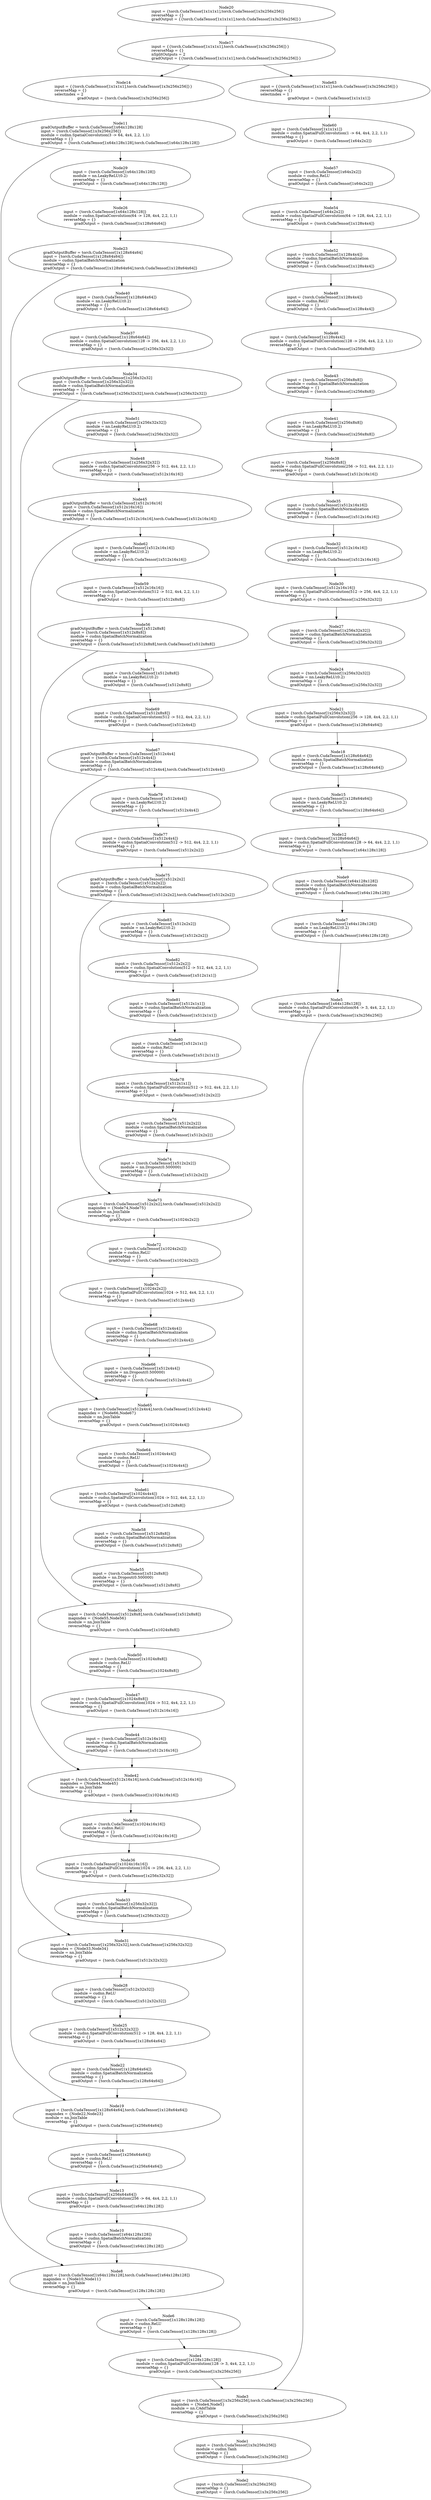 digraph G {
	graph [bb="0,0,1336,9644"];
	node [label="\N",
		shape=oval
	];
	n1	 [height=1.6303,
		label="Node1\ninput = {torch.CudaTensor[1x3x256x256]}\lmodule = cudnn.Tanh\lreverseMap = {}\lgradOutput = {torch.CudaTensor[1x3x256x256]}",
		pos="780,191",
		tooltip="[[C]]:-1_",
		width=5.6479];
	n2	 [height=1.3356,
		label="Node2\ninput = {torch.CudaTensor[1x3x256x256]}\lreverseMap = {}\lgradOutput = {torch.CudaTensor[1x3x256x256]}",
		pos="780,48",
		tooltip="[[C]]:-1_",
		width=5.6479];
	n1 -> n2	 [pos="e,780,96.121 780,132.24 780,123.7 780,114.9 780,106.36"];
	n3	 [height=1.9249,
		label="Node3\ninput = {torch.CudaTensor[1x3x256x256],torch.CudaTensor[1x3x256x256]}\lmapindex = {Node4,Node5}\lmodule = nn.CAddTable\lreverseMap = {}\lgradOutput = {\
torch.CudaTensor[1x3x256x256]}",
		pos="780,356",
		tooltip="[[C]]:-1_",
		width=8.6169];
	n3 -> n1	 [pos="e,780,249.75 780,286.35 780,277.59 780,268.63 780,259.89"];
	n4	 [height=1.6303,
		label="Node4\ninput = {torch.CudaTensor[1x128x128x128]}\lmodule = cudnn.SpatialFullConvolution(128 -> 3, 4x4, 2,2, 1,1)\lreverseMap = {}\lgradOutput = {\
torch.CudaTensor[1x3x256x256]}",
		pos="594,521",
		tooltip="[[C]]:-1_",
		width=7.2825];
	n4 -> n3	 [pos="e,704.33,423.31 658.01,463.9 670.48,452.97 683.73,441.36 696.72,429.98"];
	n5	 [height=1.6303,
		label="Node5\ninput = {torch.CudaTensor[1x64x128x128]}\lmodule = cudnn.SpatialFullConvolution(64 -> 3, 4x4, 2,2, 1,1)\lreverseMap = {}\lgradOutput = {\
torch.CudaTensor[1x3x256x256]}",
		pos="1049,5757",
		tooltip="[[C]]:-1_",
		width=7.1443];
	n5 -> n3	 [pos="e,847.78,423.65 1024,5698.6 999.84,5638 967,5539.1 967,5450 967,5450 967,5450 967,674 967,581.01 906.57,491.31 854.42,431.2"];
	n6	 [height=1.6303,
		label="Node6\ninput = {torch.CudaTensor[1x128x128x128]}\lmodule = cudnn.ReLU\lreverseMap = {}\lgradOutput = {torch.CudaTensor[1x128x128x128]}",
		pos="427,675",
		tooltip="[[C]]:-1_",
		width=5.9243];
	n6 -> n4	 [pos="e,532.16,578.28 487.76,618.69 499.73,607.8 512.38,596.29 524.61,585.16"];
	n7	 [height=1.6303,
		label="Node7\ninput = {torch.CudaTensor[1x64x128x128]}\lmodule = nn.LeakyReLU(0.2)\lreverseMap = {}\lgradOutput = {torch.CudaTensor[1x64x128x128]}",
		pos="1073,6065",
		tooltip="[[C]]:-1_",
		width=5.7861];
	n7 -> n5	 [pos="e,1053.5,5815.9 1068.5,6006.1 1064.4,5954.9 1058.6,5880.2 1054.3,5826.1"];
	n8	 [height=1.9249,
		label="Node8\ninput = {torch.CudaTensor[1x64x128x128],torch.CudaTensor[1x64x128x128]}\lmapindex = {Node10,Node11}\lmodule = nn.JoinTable\lreverseMap = {}\lgradOutput = {\
torch.CudaTensor[1x128x128x128]}",
		pos="341,840",
		tooltip="[[C]]:-1_",
		width=8.8696];
	n8 -> n6	 [pos="e,396.76,733.32 376.97,770.82 381.96,761.36 387.08,751.66 392.05,742.25"];
	n9	 [height=1.6303,
		label="Node9\ninput = {torch.CudaTensor[1x64x128x128]}\lmodule = cudnn.SpatialBatchNormalization\lreverseMap = {}\lgradOutput = {torch.CudaTensor[\
1x64x128x128]}",
		pos="1075,6230",
		tooltip="[[C]]:-1_",
		width=5.7861];
	n9 -> n7	 [pos="e,1073.7,6123.7 1074.3,6171.1 1074.1,6159.1 1074,6146.3 1073.8,6134"];
	n10	 [height=1.6303,
		label="Node10\ninput = {torch.CudaTensor[1x64x128x128]}\lmodule = cudnn.SpatialBatchNormalization\lreverseMap = {}\lgradOutput = {torch.CudaTensor[\
1x64x128x128]}",
		pos="341,1005",
		tooltip="[[C]]:-1_",
		width=5.7861];
	n10 -> n8	 [pos="e,341,909.33 341,946.07 341,937.43 341,928.4 341,919.42"];
	n11	 [height=1.9249,
		label="Node11\ngradOutputBuffer = torch.CudaTensor[1x64x128x128]\linput = {torch.CudaTensor[1x3x256x256]}\lmodule = cudnn.SpatialConvolution(\
3 -> 64, 4x4, 2,2, 1,1)\lreverseMap = {}\lgradOutput = {torch.CudaTensor[1x64x128x128],torch.CudaTensor[1x64x128x128]}",
		pos="362,9134",
		tooltip="[[C]]:-1_",
		width=9.5369];
	n11 -> n8	 [pos="e,186.68,900.81 211.89,9071.7 112.36,9019.9 0,8935.1 0,8816 0,8816 0,8816 0,1158 0,1049.1 43.07,1020 123,946 139.31,930.9 158.19,\
917.55 177.89,905.88"];
	n29	 [height=1.6303,
		label="Node29\ninput = {torch.CudaTensor[1x64x128x128]}\lmodule = nn.LeakyReLU(0.2)\lreverseMap = {}\lgradOutput = {torch.CudaTensor[1x64x128x128]}",
		pos="362,8969",
		tooltip="[[C]]:-1_",
		width=5.7861];
	n11 -> n29	 [pos="e,362,9027.8 362,9064.3 362,9055.6 362,9046.6 362,9037.9"];
	n12	 [height=1.6303,
		label="Node12\ninput = {torch.CudaTensor[1x128x64x64]}\lmodule = cudnn.SpatialFullConvolution(128 -> 64, 4x4, 2,2, 1,1)\lreverseMap = {}\lgradOutput = {\
torch.CudaTensor[1x64x128x128]}",
		pos="1069,6395",
		tooltip="[[C]]:-1_",
		width=7.3969];
	n12 -> n9	 [pos="e,1072.9,6288.7 1071.1,6336.1 1071.6,6324.1 1072,6311.3 1072.5,6299"];
	n13	 [height=1.6303,
		label="Node13\ninput = {torch.CudaTensor[1x256x64x64]}\lmodule = cudnn.SpatialFullConvolution(256 -> 64, 4x4, 2,2, 1,1)\lreverseMap = {}\lgradOutput = {\
torch.CudaTensor[1x64x128x128]}",
		pos="341,1159",
		tooltip="[[C]]:-1_",
		width=7.3969];
	n13 -> n10	 [pos="e,341,1063.7 341,1100.1 341,1091.5 341,1082.7 341,1073.9"];
	n14	 [height=1.6303,
		label="Node14\ninput = {{torch.CudaTensor[1x1x1x1],torch.CudaTensor[1x3x256x256]}}\lreverseMap = {}\lselectindex = 2\lgradOutput = {torch.CudaTensor[\
1x3x256x256]}",
		pos="363,9299",
		tooltip="[[C]]:-1_-2",
		width=8.3406];
	n14 -> n11	 [pos="e,362.42,9203.3 362.64,9240.1 362.59,9231.4 362.54,9222.4 362.48,9213.4"];
	n15	 [height=1.6303,
		label="Node15\ninput = {torch.CudaTensor[1x128x64x64]}\lmodule = nn.LeakyReLU(0.2)\lreverseMap = {}\lgradOutput = {torch.CudaTensor[1x128x64x64]}",
		pos="1044,6549",
		tooltip="[[C]]:-1_",
		width=5.6479];
	n15 -> n12	 [pos="e,1059.5,6453.7 1053.5,6490.1 1054.9,6481.4 1056.4,6472.5 1057.9,6463.6"];
	n16	 [height=1.6303,
		label="Node16\ninput = {torch.CudaTensor[1x256x64x64]}\lmodule = cudnn.ReLU\lreverseMap = {}\lgradOutput = {torch.CudaTensor[1x256x64x64]}",
		pos="341,1313",
		tooltip="[[C]]:-1_",
		width=5.6479];
	n16 -> n13	 [pos="e,341,1217.7 341,1254.1 341,1245.5 341,1236.7 341,1227.9"];
	n17	 [height=1.6303,
		label="Node17\ninput = {{torch.CudaTensor[1x1x1x1],torch.CudaTensor[1x3x256x256]}}\lreverseMap = {}\lnSplitOutputs = 2\lgradOutput = {{\
torch.CudaTensor[1x1x1x1],torch.CudaTensor[1x3x256x256]}}",
		pos="672,9453",
		tooltip="[[C]]:-1_ split at [...ddhartha/torch/install/share/lua/5.1/nngraph/gmodule.lua]:96-mnode",
		width=9.0078];
	n17 -> n14	 [pos="e,472.17,9353.7 561.75,9397.8 535.71,9385 507.83,9371.2 481.43,9358.3"];
	n63	 [height=1.6303,
		label="Node63\ninput = {{torch.CudaTensor[1x1x1x1],torch.CudaTensor[1x3x256x256]}}\lreverseMap = {}\lselectindex = 1\lgradOutput = {torch.CudaTensor[\
1x1x1x1]}",
		pos="982,9299",
		tooltip="[[C]]:-1_-1",
		width=8.3406];
	n17 -> n63	 [pos="e,872.48,9353.7 782.6,9397.8 808.74,9385 836.71,9371.2 863.18,9358.3"];
	n18	 [height=1.6303,
		label="Node18\ninput = {torch.CudaTensor[1x128x64x64]}\lmodule = cudnn.SpatialBatchNormalization\lreverseMap = {}\lgradOutput = {torch.CudaTensor[\
1x128x64x64]}",
		pos="1034,6714",
		tooltip="[[C]]:-1_",
		width=5.6479];
	n18 -> n15	 [pos="e,1040.5,6607.7 1037.6,6655.1 1038.3,6643.1 1039.1,6630.3 1039.8,6618"];
	n19	 [height=1.9249,
		label="Node19\ninput = {torch.CudaTensor[1x128x64x64],torch.CudaTensor[1x128x64x64]}\lmapindex = {Node22,Node23}\lmodule = nn.JoinTable\lreverseMap = {}\lgradOutput = {\
torch.CudaTensor[1x256x64x64]}",
		pos="341,1478",
		tooltip="[[C]]:-1_",
		width=8.6169];
	n19 -> n16	 [pos="e,341,1371.8 341,1408.3 341,1399.6 341,1390.6 341,1381.9"];
	n20	 [height=1.3356,
		label="Node20\ninput = {torch.CudaTensor[1x1x1x1],torch.CudaTensor[1x3x256x256]}\lreverseMap = {}\lgradOutput = {{torch.CudaTensor[1x1x1x1],\
torch.CudaTensor[1x3x256x256]}}",
		pos="672,9596",
		tooltip="[[C]]:-1_",
		width=9.0078];
	n20 -> n17	 [pos="e,672,9511.7 672,9547.7 672,9539.4 672,9530.6 672,9521.9"];
	n21	 [height=1.6303,
		label="Node21\ninput = {torch.CudaTensor[1x256x32x32]}\lmodule = cudnn.SpatialFullConvolution(256 -> 128, 4x4, 2,2, 1,1)\lreverseMap = {}\lgradOutput = {\
torch.CudaTensor[1x128x64x64]}",
		pos="1028,6879",
		tooltip="[[C]]:-1_",
		width=7.5351];
	n21 -> n18	 [pos="e,1031.9,6772.7 1030.1,6820.1 1030.6,6808.1 1031,6795.3 1031.5,6783"];
	n22	 [height=1.6303,
		label="Node22\ninput = {torch.CudaTensor[1x128x64x64]}\lmodule = cudnn.SpatialBatchNormalization\lreverseMap = {}\lgradOutput = {torch.CudaTensor[\
1x128x64x64]}",
		pos="346,1643",
		tooltip="[[C]]:-1_",
		width=5.6479];
	n22 -> n19	 [pos="e,343.1,1547.3 344.22,1584.1 343.96,1575.4 343.68,1566.4 343.41,1557.4"];
	n23	 [height=1.9249,
		label="Node23\ngradOutputBuffer = torch.CudaTensor[1x128x64x64]\linput = {torch.CudaTensor[1x128x64x64]}\lmodule = cudnn.SpatialBatchNormalization\lreverseMap = {}\lgradOutput = {\
torch.CudaTensor[1x128x64x64],torch.CudaTensor[1x128x64x64]}",
		pos="362,8650",
		tooltip="[[C]]:-1_",
		width=9.2842];
	n23 -> n19	 [pos="e,191.13,1538.7 216.41,8587.6 195.42,8575 175.16,8560.5 158,8544 79.936,8469 38,8440.3 38,8332 38,8332 38,8332 38,1796 38,1692.8 \
61.697,1658.7 133,1584 147.34,1569 164.3,1555.8 182.25,1544.2"];
	n40	 [height=1.6303,
		label="Node40\ninput = {torch.CudaTensor[1x128x64x64]}\lmodule = nn.LeakyReLU(0.2)\lreverseMap = {}\lgradOutput = {torch.CudaTensor[1x128x64x64]}",
		pos="371,8485",
		tooltip="[[C]]:-1_",
		width=5.6479];
	n23 -> n40	 [pos="e,367.81,8543.8 365.79,8580.3 366.27,8571.6 366.77,8562.6 367.25,8553.9"];
	n24	 [height=1.6303,
		label="Node24\ninput = {torch.CudaTensor[1x256x32x32]}\lmodule = nn.LeakyReLU(0.2)\lreverseMap = {}\lgradOutput = {torch.CudaTensor[1x256x32x32]}",
		pos="1009,7033",
		tooltip="[[C]]:-1_",
		width=5.6479];
	n24 -> n21	 [pos="e,1020.8,6937.7 1016.2,6974.1 1017.3,6965.5 1018.4,6956.7 1019.5,6947.9"];
	n25	 [height=1.6303,
		label="Node25\ninput = {torch.CudaTensor[1x512x32x32]}\lmodule = cudnn.SpatialFullConvolution(512 -> 128, 4x4, 2,2, 1,1)\lreverseMap = {}\lgradOutput = {\
torch.CudaTensor[1x128x64x64]}",
		pos="365,1797",
		tooltip="[[C]]:-1_",
		width=7.5351];
	n25 -> n22	 [pos="e,353.22,1701.7 357.76,1738.1 356.69,1729.5 355.58,1720.7 354.49,1711.9"];
	n26	 [height=1.6303,
		label="Node26\ninput = {torch.CudaTensor[1x64x128x128]}\lmodule = cudnn.SpatialConvolution(64 -> 128, 4x4, 2,2, 1,1)\lreverseMap = {}\lgradOutput = {\
torch.CudaTensor[1x128x64x64]}",
		pos="362,8815",
		tooltip="[[C]]:-1_",
		width=6.9824];
	n26 -> n23	 [pos="e,362,8719.3 362,8756.1 362,8747.4 362,8738.4 362,8729.4"];
	n27	 [height=1.6303,
		label="Node27\ninput = {torch.CudaTensor[1x256x32x32]}\lmodule = cudnn.SpatialBatchNormalization\lreverseMap = {}\lgradOutput = {torch.CudaTensor[\
1x256x32x32]}",
		pos="1002,7198",
		tooltip="[[C]]:-1_",
		width=5.6479];
	n27 -> n24	 [pos="e,1006.5,7091.7 1004.5,7139.1 1005,7127.1 1005.6,7114.3 1006.1,7102"];
	n28	 [height=1.6303,
		label="Node28\ninput = {torch.CudaTensor[1x512x32x32]}\lmodule = cudnn.ReLU\lreverseMap = {}\lgradOutput = {torch.CudaTensor[1x512x32x32]}",
		pos="374,1951",
		tooltip="[[C]]:-1_",
		width=5.6479];
	n28 -> n25	 [pos="e,368.42,1855.7 370.57,1892.1 370.06,1883.5 369.54,1874.7 369.02,1865.9"];
	n29 -> n26	 [pos="e,362,8873.7 362,8910.1 362,8901.5 362,8892.7 362,8883.9"];
	n30	 [height=1.6303,
		label="Node30\ninput = {torch.CudaTensor[1x512x16x16]}\lmodule = cudnn.SpatialFullConvolution(512 -> 256, 4x4, 2,2, 1,1)\lreverseMap = {}\lgradOutput = {\
torch.CudaTensor[1x256x32x32]}",
		pos="1000,7363",
		tooltip="[[C]]:-1_",
		width=7.5351];
	n30 -> n27	 [pos="e,1001.3,7256.7 1000.7,7304.1 1000.9,7292.1 1001,7279.3 1001.2,7267"];
	n31	 [height=1.9249,
		label="Node31\ninput = {torch.CudaTensor[1x256x32x32],torch.CudaTensor[1x256x32x32]}\lmapindex = {Node33,Node34}\lmodule = nn.JoinTable\lreverseMap = {}\lgradOutput = {\
torch.CudaTensor[1x512x32x32]}",
		pos="376,2116",
		tooltip="[[C]]:-1_",
		width=8.6169];
	n31 -> n28	 [pos="e,374.71,2009.8 375.16,2046.3 375.05,2037.6 374.94,2028.6 374.83,2019.9"];
	n32	 [height=1.6303,
		label="Node32\ninput = {torch.CudaTensor[1x512x16x16]}\lmodule = nn.LeakyReLU(0.2)\lreverseMap = {}\lgradOutput = {torch.CudaTensor[1x512x16x16]}",
		pos="999,7517",
		tooltip="[[C]]:-1_",
		width=5.6479];
	n32 -> n30	 [pos="e,999.62,7421.7 999.38,7458.1 999.44,7449.5 999.5,7440.7 999.55,7431.9"];
	n33	 [height=1.6303,
		label="Node33\ninput = {torch.CudaTensor[1x256x32x32]}\lmodule = cudnn.SpatialBatchNormalization\lreverseMap = {}\lgradOutput = {torch.CudaTensor[\
1x256x32x32]}",
		pos="386,2281",
		tooltip="[[C]]:-1_",
		width=5.6479];
	n33 -> n31	 [pos="e,380.19,2185.3 382.45,2222.1 381.92,2213.4 381.36,2204.4 380.81,2195.4"];
	n34	 [height=1.9249,
		label="Node34\ngradOutputBuffer = torch.CudaTensor[1x256x32x32]\linput = {torch.CudaTensor[1x256x32x32]}\lmodule = cudnn.SpatialBatchNormalization\lreverseMap = {}\lgradOutput = {\
torch.CudaTensor[1x256x32x32],torch.CudaTensor[1x256x32x32]}",
		pos="400,8166",
		tooltip="[[C]]:-1_",
		width=9.2842];
	n34 -> n31	 [pos="e,229.85,2177.3 262.05,8102.8 241.67,8090.3 221.88,8076 205,8060 124.98,7984.1 76,7958.3 76,7848 76,7848 76,7848 76,2434 76,2330.4 \
101.52,2297 173,2222 187.05,2207.3 203.64,2194.2 221.17,2182.7"];
	n51	 [height=1.6303,
		label="Node51\ninput = {torch.CudaTensor[1x256x32x32]}\lmodule = nn.LeakyReLU(0.2)\lreverseMap = {}\lgradOutput = {torch.CudaTensor[1x256x32x32]}",
		pos="418,8001",
		tooltip="[[C]]:-1_",
		width=5.6479];
	n34 -> n51	 [pos="e,411.62,8059.8 407.58,8096.3 408.55,8087.6 409.54,8078.6 410.5,8069.9"];
	n35	 [height=1.6303,
		label="Node35\ninput = {torch.CudaTensor[1x512x16x16]}\lmodule = cudnn.SpatialBatchNormalization\lreverseMap = {}\lgradOutput = {torch.CudaTensor[\
1x512x16x16]}",
		pos="998,7682",
		tooltip="[[C]]:-1_",
		width=5.6479];
	n35 -> n32	 [pos="e,998.65,7575.7 998.36,7623.1 998.43,7611.1 998.51,7598.3 998.58,7586"];
	n36	 [height=1.6303,
		label="Node36\ninput = {torch.CudaTensor[1x1024x16x16]}\lmodule = cudnn.SpatialFullConvolution(1024 -> 256, 4x4, 2,2, 1,1)\lreverseMap = {}\lgradOutput = {\
torch.CudaTensor[1x256x32x32]}",
		pos="392,2435",
		tooltip="[[C]]:-1_",
		width=7.6733];
	n36 -> n33	 [pos="e,388.28,2339.7 389.71,2376.1 389.38,2367.5 389.03,2358.7 388.68,2349.9"];
	n37	 [height=1.6303,
		label="Node37\ninput = {torch.CudaTensor[1x128x64x64]}\lmodule = cudnn.SpatialConvolution(128 -> 256, 4x4, 2,2, 1,1)\lreverseMap = {}\lgradOutput = {\
torch.CudaTensor[1x256x32x32]}",
		pos="381,8331",
		tooltip="[[C]]:-1_",
		width=7.0968];
	n37 -> n34	 [pos="e,392.04,8235.3 387.75,8272.1 388.76,8263.4 389.81,8254.4 390.86,8245.4"];
	n38	 [height=1.6303,
		label="Node38\ninput = {torch.CudaTensor[1x256x8x8]}\lmodule = cudnn.SpatialFullConvolution(256 -> 512, 4x4, 2,2, 1,1)\lreverseMap = {}\lgradOutput = {\
torch.CudaTensor[1x512x16x16]}",
		pos="983,7847",
		tooltip="[[C]]:-1_",
		width=7.5351];
	n38 -> n35	 [pos="e,992.69,7740.7 988.33,7788.1 989.44,7776.1 990.61,7763.3 991.74,7751"];
	n39	 [height=1.6303,
		label="Node39\ninput = {torch.CudaTensor[1x1024x16x16]}\lmodule = cudnn.ReLU\lreverseMap = {}\lgradOutput = {torch.CudaTensor[1x1024x16x16]}",
		pos="409,2589",
		tooltip="[[C]]:-1_",
		width=5.7861];
	n39 -> n36	 [pos="e,398.46,2493.7 402.52,2530.1 401.57,2521.5 400.57,2512.7 399.59,2503.9"];
	n40 -> n37	 [pos="e,377.2,8389.7 374.81,8426.1 375.37,8417.5 375.96,8408.7 376.53,8399.9"];
	n41	 [height=1.6303,
		label="Node41\ninput = {torch.CudaTensor[1x256x8x8]}\lmodule = nn.LeakyReLU(0.2)\lreverseMap = {}\lgradOutput = {torch.CudaTensor[1x256x8x8]}",
		pos="983,8001",
		tooltip="[[C]]:-1_",
		width=5.3952];
	n41 -> n38	 [pos="e,983,7905.7 983,7942.1 983,7933.5 983,7924.7 983,7915.9"];
	n42	 [height=1.9249,
		label="Node42\ninput = {torch.CudaTensor[1x512x16x16],torch.CudaTensor[1x512x16x16]}\lmapindex = {Node44,Node45}\lmodule = nn.JoinTable\lreverseMap = {}\lgradOutput = {\
torch.CudaTensor[1x1024x16x16]}",
		pos="414,2754",
		tooltip="[[C]]:-1_",
		width=8.6169];
	n42 -> n39	 [pos="e,410.77,2647.8 411.89,2684.3 411.63,2675.6 411.35,2666.6 411.08,2657.9"];
	n43	 [height=1.6303,
		label="Node43\ninput = {torch.CudaTensor[1x256x8x8]}\lmodule = cudnn.SpatialBatchNormalization\lreverseMap = {}\lgradOutput = {torch.CudaTensor[\
1x256x8x8]}",
		pos="983,8166",
		tooltip="[[C]]:-1_",
		width=5.3952];
	n43 -> n41	 [pos="e,983,8059.7 983,8107.1 983,8095.1 983,8082.3 983,8070"];
	n44	 [height=1.6303,
		label="Node44\ninput = {torch.CudaTensor[1x512x16x16]}\lmodule = cudnn.SpatialBatchNormalization\lreverseMap = {}\lgradOutput = {torch.CudaTensor[\
1x512x16x16]}",
		pos="418,2919",
		tooltip="[[C]]:-1_",
		width=5.6479];
	n44 -> n42	 [pos="e,415.68,2823.3 416.58,2860.1 416.37,2851.4 416.14,2842.4 415.92,2833.4"];
	n45	 [height=1.9249,
		label="Node45\ngradOutputBuffer = torch.CudaTensor[1x512x16x16]\linput = {torch.CudaTensor[1x512x16x16]}\lmodule = cudnn.SpatialBatchNormalization\lreverseMap = {}\lgradOutput = {\
torch.CudaTensor[1x512x16x16],torch.CudaTensor[1x512x16x16]}",
		pos="438,7682",
		tooltip="[[C]]:-1_",
		width=9.2842];
	n45 -> n42	 [pos="e,263.06,2814.7 291.37,7619.5 270.39,7607 250.14,7592.5 233,7576 155.15,7501.1 114,7472.1 114,7364 114,7364 114,7364 114,3072 114,\
3032.2 149.71,2918.1 205,2860 219.31,2845 236.24,2831.7 254.18,2820.2"];
	n62	 [height=1.6303,
		label="Node62\ninput = {torch.CudaTensor[1x512x16x16]}\lmodule = nn.LeakyReLU(0.2)\lreverseMap = {}\lgradOutput = {torch.CudaTensor[1x512x16x16]}",
		pos="446,7517",
		tooltip="[[C]]:-1_",
		width=5.6479];
	n45 -> n62	 [pos="e,443.17,7575.8 441.37,7612.3 441.8,7603.6 442.24,7594.6 442.67,7585.9"];
	n46	 [height=1.6303,
		label="Node46\ninput = {torch.CudaTensor[1x128x4x4]}\lmodule = cudnn.SpatialFullConvolution(128 -> 256, 4x4, 2,2, 1,1)\lreverseMap = {}\lgradOutput = {\
torch.CudaTensor[1x256x8x8]}",
		pos="983,8331",
		tooltip="[[C]]:-1_",
		width=7.5351];
	n46 -> n43	 [pos="e,983,8224.7 983,8272.1 983,8260.1 983,8247.3 983,8235"];
	n47	 [height=1.6303,
		label="Node47\ninput = {torch.CudaTensor[1x1024x8x8]}\lmodule = cudnn.SpatialFullConvolution(1024 -> 512, 4x4, 2,2, 1,1)\lreverseMap = {}\lgradOutput = {\
torch.CudaTensor[1x512x16x16]}",
		pos="422,3073",
		tooltip="[[C]]:-1_",
		width=7.6733];
	n47 -> n44	 [pos="e,419.52,2977.7 420.48,3014.1 420.25,3005.5 420.02,2996.7 419.79,2987.9"];
	n48	 [height=1.6303,
		label="Node48\ninput = {torch.CudaTensor[1x256x32x32]}\lmodule = cudnn.SpatialConvolution(256 -> 512, 4x4, 2,2, 1,1)\lreverseMap = {}\lgradOutput = {\
torch.CudaTensor[1x512x16x16]}",
		pos="428,7847",
		tooltip="[[C]]:-1_",
		width=7.0968];
	n48 -> n45	 [pos="e,433.81,7751.3 431.55,7788.1 432.08,7779.4 432.64,7770.4 433.19,7761.4"];
	n49	 [height=1.6303,
		label="Node49\ninput = {torch.CudaTensor[1x128x4x4]}\lmodule = cudnn.ReLU\lreverseMap = {}\lgradOutput = {torch.CudaTensor[1x128x4x4]}",
		pos="983,8485",
		tooltip="[[C]]:-1_",
		width=5.3952];
	n49 -> n46	 [pos="e,983,8389.7 983,8426.1 983,8417.5 983,8408.7 983,8399.9"];
	n50	 [height=1.6303,
		label="Node50\ninput = {torch.CudaTensor[1x1024x8x8]}\lmodule = cudnn.ReLU\lreverseMap = {}\lgradOutput = {torch.CudaTensor[1x1024x8x8]}",
		pos="429,3227",
		tooltip="[[C]]:-1_",
		width=5.5097];
	n50 -> n47	 [pos="e,424.66,3131.7 426.33,3168.1 425.94,3159.5 425.53,3150.7 425.13,3141.9"];
	n51 -> n48	 [pos="e,424.2,7905.7 421.81,7942.1 422.37,7933.5 422.96,7924.7 423.53,7915.9"];
	n52	 [height=1.6303,
		label="Node52\ninput = {torch.CudaTensor[1x128x4x4]}\lmodule = cudnn.SpatialBatchNormalization\lreverseMap = {}\lgradOutput = {torch.CudaTensor[\
1x128x4x4]}",
		pos="983,8650",
		tooltip="[[C]]:-1_",
		width=5.3952];
	n52 -> n49	 [pos="e,983,8543.7 983,8591.1 983,8579.1 983,8566.3 983,8554"];
	n53	 [height=1.9249,
		label="Node53\ninput = {torch.CudaTensor[1x512x8x8],torch.CudaTensor[1x512x8x8]}\lmapindex = {Node55,Node56}\lmodule = nn.JoinTable\lreverseMap = {}\lgradOutput = {\
torch.CudaTensor[1x1024x8x8]}",
		pos="433,3392",
		tooltip="[[C]]:-1_",
		width=8.0879];
	n53 -> n50	 [pos="e,430.42,3285.8 431.32,3322.3 431.1,3313.6 430.88,3304.6 430.67,3295.9"];
	n54	 [height=1.6303,
		label="Node54\ninput = {torch.CudaTensor[1x64x2x2]}\lmodule = cudnn.SpatialFullConvolution(64 -> 128, 4x4, 2,2, 1,1)\lreverseMap = {}\lgradOutput = {\
torch.CudaTensor[1x128x4x4]}",
		pos="983,8815",
		tooltip="[[C]]:-1_",
		width=7.3969];
	n54 -> n52	 [pos="e,983,8708.7 983,8756.1 983,8744.1 983,8731.3 983,8719"];
	n55	 [height=1.6303,
		label="Node55\ninput = {torch.CudaTensor[1x512x8x8]}\lmodule = nn.Dropout(0.500000)\lreverseMap = {}\lgradOutput = {torch.CudaTensor[1x512x8x8]}",
		pos="440,3557",
		tooltip="[[C]]:-1_",
		width=5.3952];
	n55 -> n53	 [pos="e,435.93,3461.3 437.51,3498.1 437.14,3489.4 436.75,3480.4 436.37,3471.4"];
	n56	 [height=1.9249,
		label="Node56\ngradOutputBuffer = torch.CudaTensor[1x512x8x8]\linput = {torch.CudaTensor[1x512x8x8]}\lmodule = cudnn.SpatialBatchNormalization\lreverseMap = {}\lgradOutput = {\
torch.CudaTensor[1x512x8x8],torch.CudaTensor[1x512x8x8]}",
		pos="457,7198",
		tooltip="[[C]]:-1_",
		width=8.7551];
	n56 -> n53	 [pos="e,291.92,3452.7 317.06,7135.8 296.79,7123.2 277.31,7108.6 261,7092 186.72,7016.5 152,6985.9 152,6880 152,6880 152,6880 152,3710 \
152,3608.5 169.29,3573.6 237,3498 250.39,3483 266.42,3469.8 283.47,3458.3"];
	n71	 [height=1.6303,
		label="Node71\ninput = {torch.CudaTensor[1x512x8x8]}\lmodule = nn.LeakyReLU(0.2)\lreverseMap = {}\lgradOutput = {torch.CudaTensor[1x512x8x8]}",
		pos="464,7033",
		tooltip="[[C]]:-1_",
		width=5.3952];
	n56 -> n71	 [pos="e,461.52,7091.8 459.95,7128.3 460.32,7119.6 460.71,7110.6 461.08,7101.9"];
	n57	 [height=1.6303,
		label="Node57\ninput = {torch.CudaTensor[1x64x2x2]}\lmodule = cudnn.ReLU\lreverseMap = {}\lgradOutput = {torch.CudaTensor[1x64x2x2]}",
		pos="983,8969",
		tooltip="[[C]]:-1_",
		width=5.257];
	n57 -> n54	 [pos="e,983,8873.7 983,8910.1 983,8901.5 983,8892.7 983,8883.9"];
	n58	 [height=1.6303,
		label="Node58\ninput = {torch.CudaTensor[1x512x8x8]}\lmodule = cudnn.SpatialBatchNormalization\lreverseMap = {}\lgradOutput = {torch.CudaTensor[\
1x512x8x8]}",
		pos="453,3711",
		tooltip="[[C]]:-1_",
		width=5.3952];
	n58 -> n55	 [pos="e,444.94,3615.7 448.05,3652.1 447.32,3643.5 446.56,3634.7 445.81,3625.9"];
	n59	 [height=1.6303,
		label="Node59\ninput = {torch.CudaTensor[1x512x16x16]}\lmodule = cudnn.SpatialConvolution(512 -> 512, 4x4, 2,2, 1,1)\lreverseMap = {}\lgradOutput = {\
torch.CudaTensor[1x512x8x8]}",
		pos="450,7363",
		tooltip="[[C]]:-1_",
		width=7.0968];
	n59 -> n56	 [pos="e,454.07,7267.3 452.49,7304.1 452.86,7295.4 453.25,7286.4 453.63,7277.4"];
	n60	 [height=1.6303,
		label="Node60\ninput = {torch.CudaTensor[1x1x1x1]}\lmodule = cudnn.SpatialFullConvolution(1 -> 64, 4x4, 2,2, 1,1)\lreverseMap = {}\lgradOutput = {\
torch.CudaTensor[1x64x2x2]}",
		pos="982,9134",
		tooltip="[[C]]:-1_",
		width=7.1443];
	n60 -> n57	 [pos="e,982.65,9027.7 982.36,9075.1 982.43,9063.1 982.51,9050.3 982.58,9038"];
	n61	 [height=1.6303,
		label="Node61\ninput = {torch.CudaTensor[1x1024x4x4]}\lmodule = cudnn.SpatialFullConvolution(1024 -> 512, 4x4, 2,2, 1,1)\lreverseMap = {}\lgradOutput = {\
torch.CudaTensor[1x512x8x8]}",
		pos="460,3865",
		tooltip="[[C]]:-1_",
		width=7.6733];
	n61 -> n58	 [pos="e,455.66,3769.7 457.33,3806.1 456.94,3797.5 456.53,3788.7 456.13,3779.9"];
	n62 -> n59	 [pos="e,448.48,7421.7 447.52,7458.1 447.75,7449.5 447.98,7440.7 448.21,7431.9"];
	n63 -> n60	 [pos="e,982,9192.7 982,9240.1 982,9228.1 982,9215.3 982,9203"];
	n64	 [height=1.6303,
		label="Node64\ninput = {torch.CudaTensor[1x1024x4x4]}\lmodule = cudnn.ReLU\lreverseMap = {}\lgradOutput = {torch.CudaTensor[1x1024x4x4]}",
		pos="467,4019",
		tooltip="[[C]]:-1_",
		width=5.5097];
	n64 -> n61	 [pos="e,462.66,3923.7 464.33,3960.1 463.94,3951.5 463.53,3942.7 463.13,3933.9"];
	n65	 [height=1.9249,
		label="Node65\ninput = {torch.CudaTensor[1x512x4x4],torch.CudaTensor[1x512x4x4]}\lmapindex = {Node66,Node67}\lmodule = nn.JoinTable\lreverseMap = {}\lgradOutput = {\
torch.CudaTensor[1x1024x4x4]}",
		pos="471,4184",
		tooltip="[[C]]:-1_",
		width=8.0879];
	n65 -> n64	 [pos="e,468.42,4077.8 469.32,4114.3 469.1,4105.6 468.88,4096.6 468.67,4087.9"];
	n66	 [height=1.6303,
		label="Node66\ninput = {torch.CudaTensor[1x512x4x4]}\lmodule = nn.Dropout(0.500000)\lreverseMap = {}\lgradOutput = {torch.CudaTensor[1x512x4x4]}",
		pos="478,4349",
		tooltip="[[C]]:-1_",
		width=5.3952];
	n66 -> n65	 [pos="e,473.93,4253.3 475.51,4290.1 475.14,4281.4 474.75,4272.4 474.37,4263.4"];
	n67	 [height=1.9249,
		label="Node67\ngradOutputBuffer = torch.CudaTensor[1x512x4x4]\linput = {torch.CudaTensor[1x512x4x4]}\lmodule = cudnn.SpatialBatchNormalization\lreverseMap = {}\lgradOutput = {\
torch.CudaTensor[1x512x4x4],torch.CudaTensor[1x512x4x4]}",
		pos="495,6714",
		tooltip="[[C]]:-1_",
		width=8.7551];
	n67 -> n65	 [pos="e,329.92,4244.7 356.85,6651.7 336.69,6639.1 317.27,6624.5 301,6608 226.31,6532.3 190,6502.4 190,6396 190,6396 190,6396 190,4502 \
190,4400.5 207.29,4365.6 275,4290 288.39,4275 304.42,4261.8 321.47,4250.3"];
	n79	 [height=1.6303,
		label="Node79\ninput = {torch.CudaTensor[1x512x4x4]}\lmodule = nn.LeakyReLU(0.2)\lreverseMap = {}\lgradOutput = {torch.CudaTensor[1x512x4x4]}",
		pos="504,6549",
		tooltip="[[C]]:-1_",
		width=5.3952];
	n67 -> n79	 [pos="e,500.81,6607.8 498.79,6644.3 499.27,6635.6 499.77,6626.6 500.25,6617.9"];
	n68	 [height=1.6303,
		label="Node68\ninput = {torch.CudaTensor[1x512x4x4]}\lmodule = cudnn.SpatialBatchNormalization\lreverseMap = {}\lgradOutput = {torch.CudaTensor[\
1x512x4x4]}",
		pos="485,4503",
		tooltip="[[C]]:-1_",
		width=5.3952];
	n68 -> n66	 [pos="e,480.66,4407.7 482.33,4444.1 481.94,4435.5 481.53,4426.7 481.13,4417.9"];
	n69	 [height=1.6303,
		label="Node69\ninput = {torch.CudaTensor[1x512x8x8]}\lmodule = cudnn.SpatialConvolution(512 -> 512, 4x4, 2,2, 1,1)\lreverseMap = {}\lgradOutput = {\
torch.CudaTensor[1x512x4x4]}",
		pos="478,6879",
		tooltip="[[C]]:-1_",
		width=7.0968];
	n69 -> n67	 [pos="e,487.87,6783.3 484.04,6820.1 484.94,6811.4 485.88,6802.4 486.82,6793.4"];
	n70	 [height=1.6303,
		label="Node70\ninput = {torch.CudaTensor[1x1024x2x2]}\lmodule = cudnn.SpatialFullConvolution(1024 -> 512, 4x4, 2,2, 1,1)\lreverseMap = {}\lgradOutput = {\
torch.CudaTensor[1x512x4x4]}",
		pos="498,4657",
		tooltip="[[C]]:-1_",
		width=7.6733];
	n70 -> n68	 [pos="e,489.94,4561.7 493.05,4598.1 492.32,4589.5 491.56,4580.7 490.81,4571.9"];
	n71 -> n69	 [pos="e,472.68,6937.7 469.33,6974.1 470.12,6965.5 470.94,6956.7 471.75,6947.9"];
	n72	 [height=1.6303,
		label="Node72\ninput = {torch.CudaTensor[1x1024x2x2]}\lmodule = cudnn.ReLU\lreverseMap = {}\lgradOutput = {torch.CudaTensor[1x1024x2x2]}",
		pos="505,4811",
		tooltip="[[C]]:-1_",
		width=5.5097];
	n72 -> n70	 [pos="e,500.66,4715.7 502.33,4752.1 501.94,4743.5 501.53,4734.7 501.13,4725.9"];
	n73	 [height=1.9249,
		label="Node73\ninput = {torch.CudaTensor[1x512x2x2],torch.CudaTensor[1x512x2x2]}\lmapindex = {Node74,Node75}\lmodule = nn.JoinTable\lreverseMap = {}\lgradOutput = {\
torch.CudaTensor[1x1024x2x2]}",
		pos="509,4976",
		tooltip="[[C]]:-1_",
		width=8.0879];
	n73 -> n72	 [pos="e,506.42,4869.8 507.32,4906.3 507.1,4897.6 506.88,4888.6 506.67,4879.9"];
	n74	 [height=1.6303,
		label="Node74\ninput = {torch.CudaTensor[1x512x2x2]}\lmodule = nn.Dropout(0.500000)\lreverseMap = {}\lgradOutput = {torch.CudaTensor[1x512x2x2]}",
		pos="527,5141",
		tooltip="[[C]]:-1_",
		width=5.3952];
	n74 -> n73	 [pos="e,516.55,5045.3 520.6,5082.1 519.65,5073.4 518.65,5064.4 517.66,5055.4"];
	n75	 [height=1.9249,
		label="Node75\ngradOutputBuffer = torch.CudaTensor[1x512x2x2]\linput = {torch.CudaTensor[1x512x2x2]}\lmodule = cudnn.SpatialBatchNormalization\lreverseMap = {}\lgradOutput = {\
torch.CudaTensor[1x512x2x2],torch.CudaTensor[1x512x2x2]}",
		pos="533,6230",
		tooltip="[[C]]:-1_",
		width=8.7551];
	n75 -> n73	 [pos="e,370.01,5037.3 391.14,6167.9 373.07,6155.5 356.28,6140.9 343,6124 282.61,6047.2 285,6009.7 285,5912 285,5912 285,5912 285,5294 \
285,5198.2 268.47,5160.1 324,5082 334.38,5067.4 347.48,5054.6 361.88,5043.3"];
	n83	 [height=1.6303,
		label="Node83\ninput = {torch.CudaTensor[1x512x2x2]}\lmodule = nn.LeakyReLU(0.2)\lreverseMap = {}\lgradOutput = {torch.CudaTensor[1x512x2x2]}",
		pos="546,6065",
		tooltip="[[C]]:-1_",
		width=5.3952];
	n75 -> n83	 [pos="e,541.39,6123.8 538.48,6160.3 539.17,6151.6 539.89,6142.6 540.59,6133.9"];
	n76	 [height=1.6303,
		label="Node76\ninput = {torch.CudaTensor[1x512x2x2]}\lmodule = cudnn.SpatialBatchNormalization\lreverseMap = {}\lgradOutput = {torch.CudaTensor[\
1x512x2x2]}",
		pos="548,5295",
		tooltip="[[C]]:-1_",
		width=5.3952];
	n76 -> n74	 [pos="e,534.98,5199.7 540,5236.1 538.82,5227.5 537.59,5218.7 536.38,5209.9"];
	n77	 [height=1.6303,
		label="Node77\ninput = {torch.CudaTensor[1x512x4x4]}\lmodule = cudnn.SpatialConvolution(512 -> 512, 4x4, 2,2, 1,1)\lreverseMap = {}\lgradOutput = {\
torch.CudaTensor[1x512x2x2]}",
		pos="523,6395",
		tooltip="[[C]]:-1_",
		width=7.0968];
	n77 -> n75	 [pos="e,528.81,6299.3 526.55,6336.1 527.08,6327.4 527.64,6318.4 528.19,6309.4"];
	n78	 [height=1.6303,
		label="Node78\ninput = {torch.CudaTensor[1x512x1x1]}\lmodule = cudnn.SpatialFullConvolution(512 -> 512, 4x4, 2,2, 1,1)\lreverseMap = {}\lgradOutput = {\
torch.CudaTensor[1x512x2x2]}",
		pos="585,5449",
		tooltip="[[C]]:-1_",
		width=7.5351];
	n78 -> n76	 [pos="e,562.05,5353.7 570.91,5390.1 568.8,5381.4 566.61,5372.5 564.46,5363.6"];
	n79 -> n77	 [pos="e,515.78,6453.7 511.24,6490.1 512.31,6481.5 513.42,6472.7 514.51,6463.9"];
	n80	 [height=1.6303,
		label="Node80\ninput = {torch.CudaTensor[1x512x1x1]}\lmodule = cudnn.ReLU\lreverseMap = {}\lgradOutput = {torch.CudaTensor[1x512x1x1]}",
		pos="578,5603",
		tooltip="[[C]]:-1_",
		width=5.3952];
	n80 -> n78	 [pos="e,582.34,5507.7 580.67,5544.1 581.06,5535.5 581.47,5526.7 581.87,5517.9"];
	n81	 [height=1.6303,
		label="Node81\ninput = {torch.CudaTensor[1x512x1x1]}\lmodule = cudnn.SpatialBatchNormalization\lreverseMap = {}\lgradOutput = {torch.CudaTensor[\
1x512x1x1]}",
		pos="575,5757",
		tooltip="[[C]]:-1_",
		width=5.3952];
	n81 -> n80	 [pos="e,576.86,5661.7 576.14,5698.1 576.31,5689.5 576.49,5680.7 576.66,5671.9"];
	n82	 [height=1.6303,
		label="Node82\ninput = {torch.CudaTensor[1x512x2x2]}\lmodule = cudnn.SpatialConvolution(512 -> 512, 4x4, 2,2, 1,1)\lreverseMap = {}\lgradOutput = {\
torch.CudaTensor[1x512x1x1]}",
		pos="573,5911",
		tooltip="[[C]]:-1_",
		width=7.0968];
	n82 -> n81	 [pos="e,574.24,5815.7 573.76,5852.1 573.87,5843.5 573.99,5834.7 574.11,5825.9"];
	n83 -> n82	 [pos="e,562.74,5969.7 556.28,6006.1 557.82,5997.4 559.42,5988.5 560.99,5979.6"];
}
